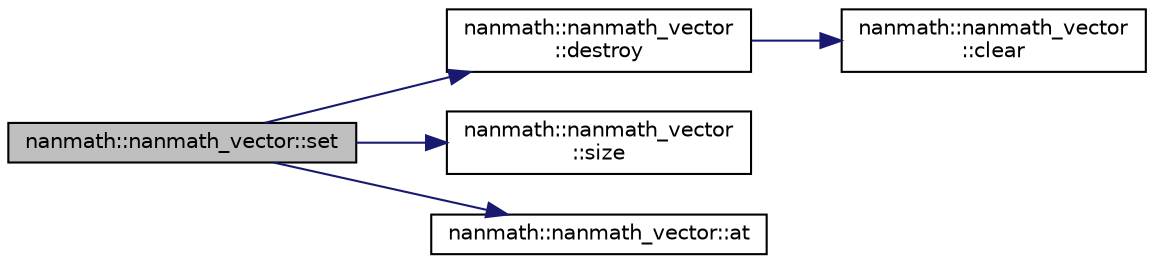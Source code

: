 digraph "nanmath::nanmath_vector::set"
{
  edge [fontname="Helvetica",fontsize="10",labelfontname="Helvetica",labelfontsize="10"];
  node [fontname="Helvetica",fontsize="10",shape=record];
  rankdir="LR";
  Node1 [label="nanmath::nanmath_vector::set",height=0.2,width=0.4,color="black", fillcolor="grey75", style="filled", fontcolor="black"];
  Node1 -> Node2 [color="midnightblue",fontsize="10",style="solid",fontname="Helvetica"];
  Node2 [label="nanmath::nanmath_vector\l::destroy",height=0.2,width=0.4,color="black", fillcolor="white", style="filled",URL="$classnanmath_1_1nanmath__vector.html#a901586a8e1f67af4c1b5c7e5e4126dc0"];
  Node2 -> Node3 [color="midnightblue",fontsize="10",style="solid",fontname="Helvetica"];
  Node3 [label="nanmath::nanmath_vector\l::clear",height=0.2,width=0.4,color="black", fillcolor="white", style="filled",URL="$classnanmath_1_1nanmath__vector.html#a011d39d80690df03197309b2f09105a7"];
  Node1 -> Node4 [color="midnightblue",fontsize="10",style="solid",fontname="Helvetica"];
  Node4 [label="nanmath::nanmath_vector\l::size",height=0.2,width=0.4,color="black", fillcolor="white", style="filled",URL="$classnanmath_1_1nanmath__vector.html#a3cf8be42dcdac880c4107bd19ba2d034"];
  Node1 -> Node5 [color="midnightblue",fontsize="10",style="solid",fontname="Helvetica"];
  Node5 [label="nanmath::nanmath_vector::at",height=0.2,width=0.4,color="black", fillcolor="white", style="filled",URL="$classnanmath_1_1nanmath__vector.html#a601939a78266b097d86c2df0ea4504e6"];
}
